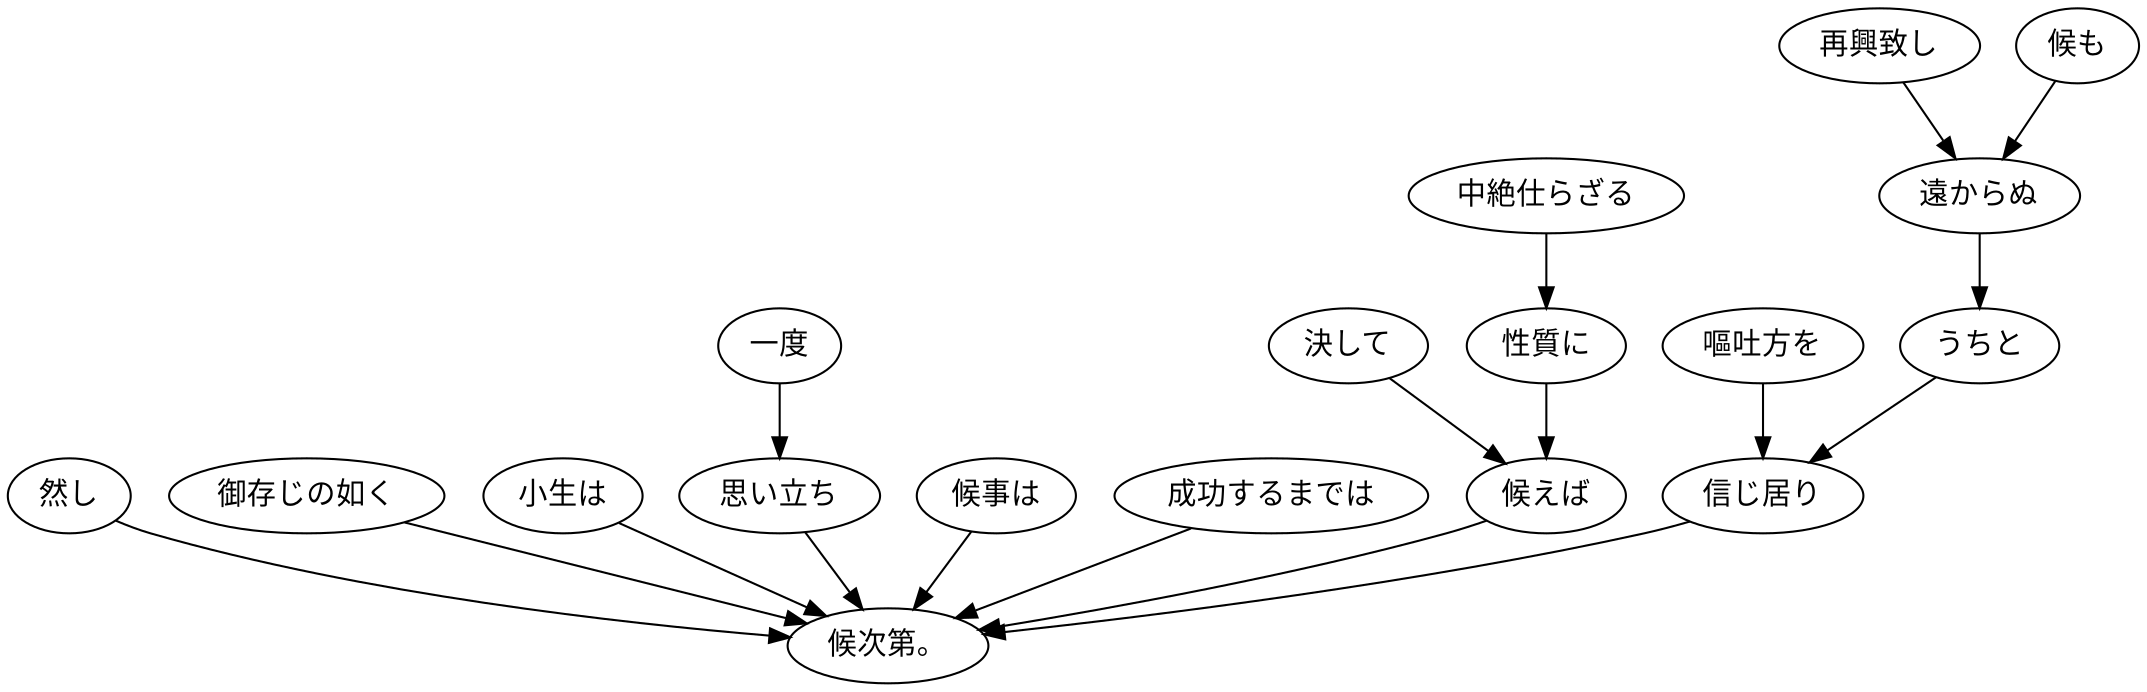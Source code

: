 digraph graph910 {
	node0 [label="然し"];
	node1 [label="御存じの如く"];
	node2 [label="小生は"];
	node3 [label="一度"];
	node4 [label="思い立ち"];
	node5 [label="候事は"];
	node6 [label="成功するまでは"];
	node7 [label="決して"];
	node8 [label="中絶仕らざる"];
	node9 [label="性質に"];
	node10 [label="候えば"];
	node11 [label="嘔吐方を"];
	node12 [label="再興致し"];
	node13 [label="候も"];
	node14 [label="遠からぬ"];
	node15 [label="うちと"];
	node16 [label="信じ居り"];
	node17 [label="候次第。"];
	node0 -> node17;
	node1 -> node17;
	node2 -> node17;
	node3 -> node4;
	node4 -> node17;
	node5 -> node17;
	node6 -> node17;
	node7 -> node10;
	node8 -> node9;
	node9 -> node10;
	node10 -> node17;
	node11 -> node16;
	node12 -> node14;
	node13 -> node14;
	node14 -> node15;
	node15 -> node16;
	node16 -> node17;
}
